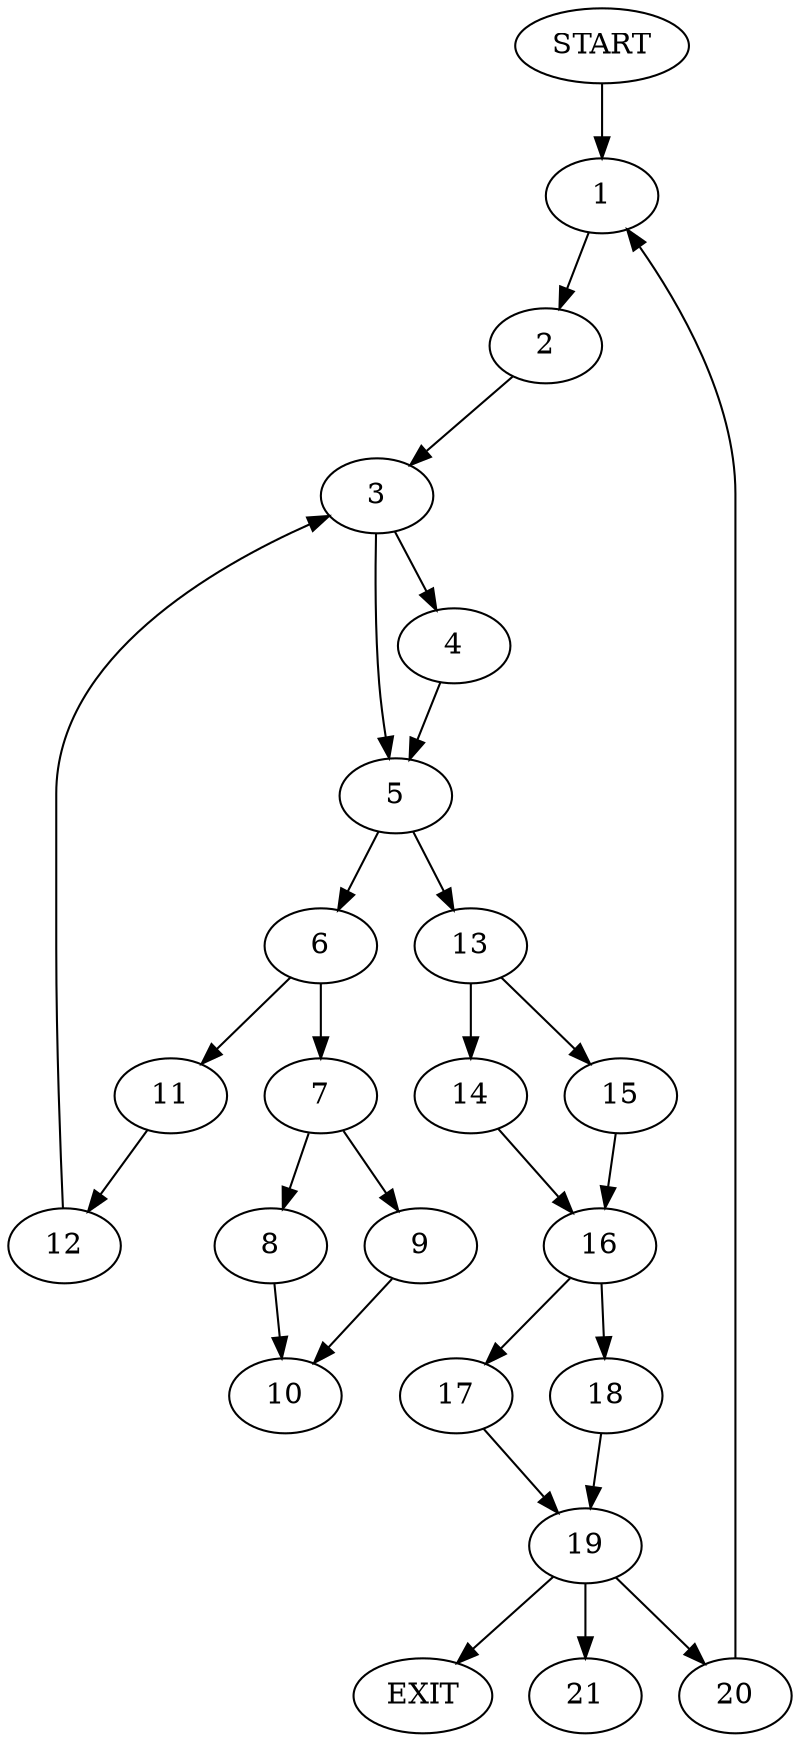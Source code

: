 digraph { 
0 [label="START"];
1;
2;
3;
4;
5;
6;
7;
8;
9;
10;
11;
12;
13;
14;
15;
16;
17;
18;
19;
20;
21;
22[label="EXIT"];
0 -> 1;
1 -> 2;
2 -> 3;
3 -> 4;
3 -> 5;
4 -> 5;
5 -> 6;
5 -> 13;
6 -> 11;
6 -> 7;
7 -> 8;
7 -> 9;
8 -> 10;
9 -> 10;
11 -> 12;
12 -> 3;
13 -> 14;
13 -> 15;
14 -> 16;
15 -> 16;
16 -> 18;
16 -> 17;
17 -> 19;
18 -> 19;
19 -> 22;
19 -> 20;
19:s2 -> 21;
20 -> 1;
}
